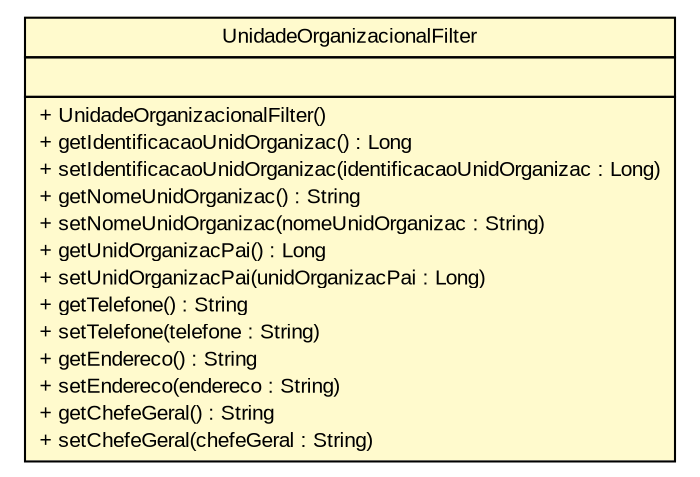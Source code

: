 #!/usr/local/bin/dot
#
# Class diagram 
# Generated by UMLGraph version R5_6 (http://www.umlgraph.org/)
#

digraph G {
	edge [fontname="arial",fontsize=10,labelfontname="arial",labelfontsize=10];
	node [fontname="arial",fontsize=10,shape=plaintext];
	nodesep=0.25;
	ranksep=0.5;
	// br.gov.to.sefaz.seg.business.gestao.service.filter.UnidadeOrganizacionalFilter
	c206974 [label=<<table title="br.gov.to.sefaz.seg.business.gestao.service.filter.UnidadeOrganizacionalFilter" border="0" cellborder="1" cellspacing="0" cellpadding="2" port="p" bgcolor="lemonChiffon" href="./UnidadeOrganizacionalFilter.html">
		<tr><td><table border="0" cellspacing="0" cellpadding="1">
<tr><td align="center" balign="center"> UnidadeOrganizacionalFilter </td></tr>
		</table></td></tr>
		<tr><td><table border="0" cellspacing="0" cellpadding="1">
<tr><td align="left" balign="left">  </td></tr>
		</table></td></tr>
		<tr><td><table border="0" cellspacing="0" cellpadding="1">
<tr><td align="left" balign="left"> + UnidadeOrganizacionalFilter() </td></tr>
<tr><td align="left" balign="left"> + getIdentificacaoUnidOrganizac() : Long </td></tr>
<tr><td align="left" balign="left"> + setIdentificacaoUnidOrganizac(identificacaoUnidOrganizac : Long) </td></tr>
<tr><td align="left" balign="left"> + getNomeUnidOrganizac() : String </td></tr>
<tr><td align="left" balign="left"> + setNomeUnidOrganizac(nomeUnidOrganizac : String) </td></tr>
<tr><td align="left" balign="left"> + getUnidOrganizacPai() : Long </td></tr>
<tr><td align="left" balign="left"> + setUnidOrganizacPai(unidOrganizacPai : Long) </td></tr>
<tr><td align="left" balign="left"> + getTelefone() : String </td></tr>
<tr><td align="left" balign="left"> + setTelefone(telefone : String) </td></tr>
<tr><td align="left" balign="left"> + getEndereco() : String </td></tr>
<tr><td align="left" balign="left"> + setEndereco(endereco : String) </td></tr>
<tr><td align="left" balign="left"> + getChefeGeral() : String </td></tr>
<tr><td align="left" balign="left"> + setChefeGeral(chefeGeral : String) </td></tr>
		</table></td></tr>
		</table>>, URL="./UnidadeOrganizacionalFilter.html", fontname="arial", fontcolor="black", fontsize=10.0];
}

